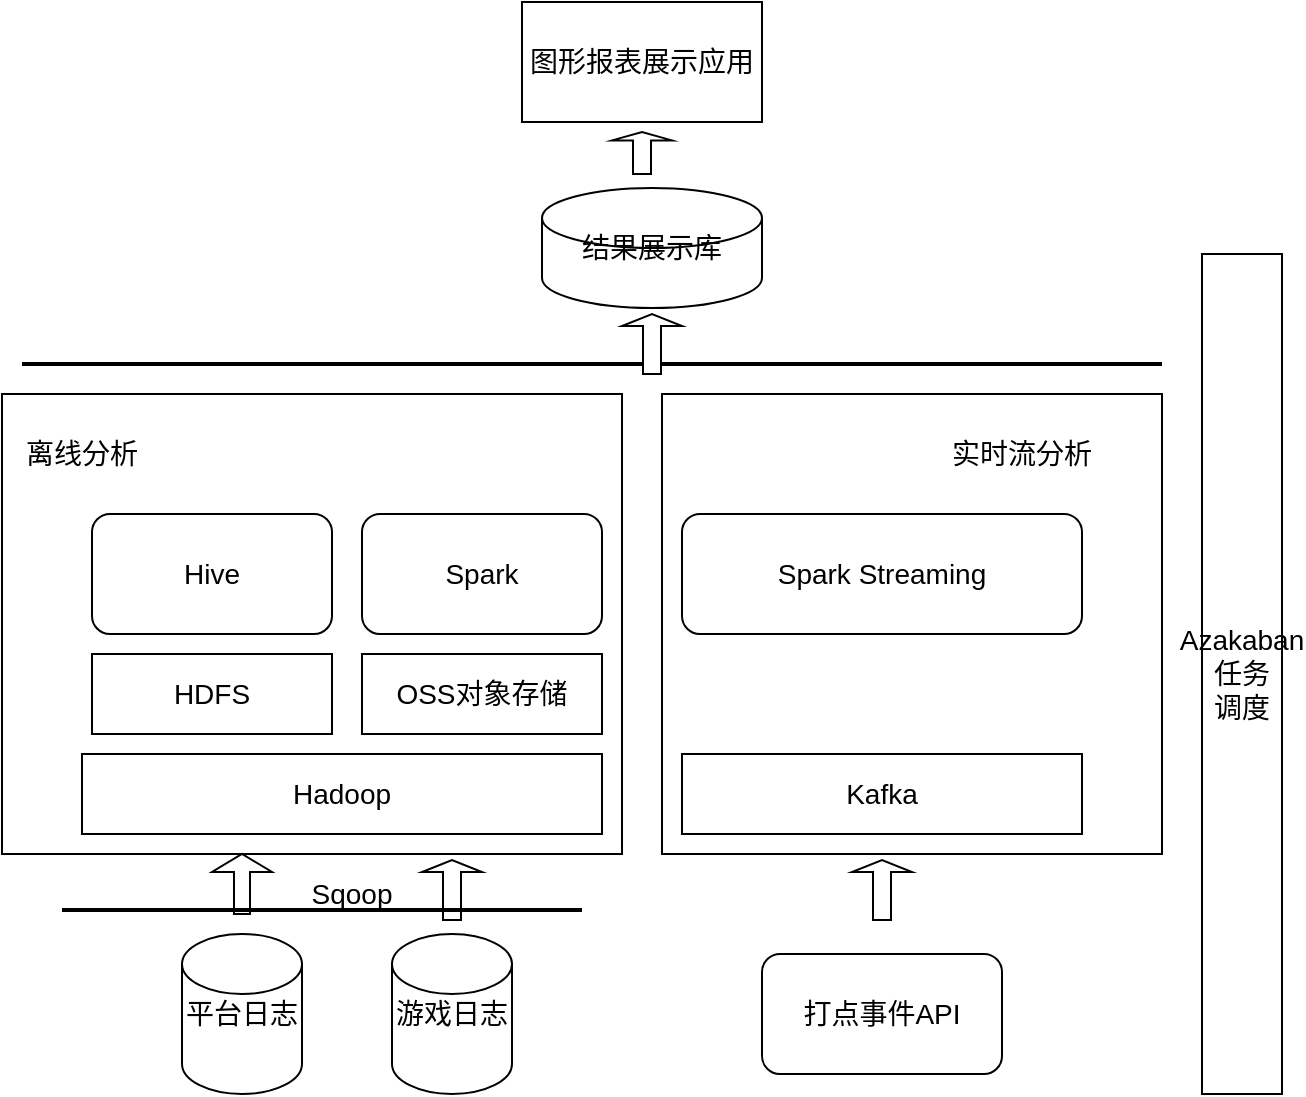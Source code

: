<mxfile version="13.5.5" type="github">
  <diagram id="SUA77PbycbYVvd3b78xJ" name="第 1 页">
    <mxGraphModel dx="1422" dy="802" grid="1" gridSize="10" guides="1" tooltips="1" connect="1" arrows="1" fold="1" page="1" pageScale="1" pageWidth="827" pageHeight="1169" math="0" shadow="0">
      <root>
        <mxCell id="0" />
        <mxCell id="1" parent="0" />
        <mxCell id="_BwWZOYq04hog9lbWKIB-19" value="" style="rounded=0;whiteSpace=wrap;html=1;fontSize=14;" vertex="1" parent="1">
          <mxGeometry x="430" y="250" width="250" height="230" as="geometry" />
        </mxCell>
        <mxCell id="_BwWZOYq04hog9lbWKIB-18" value="" style="rounded=0;whiteSpace=wrap;html=1;fontSize=14;" vertex="1" parent="1">
          <mxGeometry x="100" y="250" width="310" height="230" as="geometry" />
        </mxCell>
        <mxCell id="_BwWZOYq04hog9lbWKIB-1" value="Hadoop" style="rounded=0;whiteSpace=wrap;html=1;fontSize=14;" vertex="1" parent="1">
          <mxGeometry x="140" y="430" width="260" height="40" as="geometry" />
        </mxCell>
        <mxCell id="_BwWZOYq04hog9lbWKIB-2" value="HDFS" style="rounded=0;whiteSpace=wrap;html=1;fontSize=14;" vertex="1" parent="1">
          <mxGeometry x="145" y="380" width="120" height="40" as="geometry" />
        </mxCell>
        <mxCell id="_BwWZOYq04hog9lbWKIB-3" value="Hive" style="rounded=1;whiteSpace=wrap;html=1;fontSize=14;" vertex="1" parent="1">
          <mxGeometry x="145" y="310" width="120" height="60" as="geometry" />
        </mxCell>
        <mxCell id="_BwWZOYq04hog9lbWKIB-4" value="Spark" style="rounded=1;whiteSpace=wrap;html=1;fontSize=14;" vertex="1" parent="1">
          <mxGeometry x="280" y="310" width="120" height="60" as="geometry" />
        </mxCell>
        <mxCell id="_BwWZOYq04hog9lbWKIB-5" value="Kafka" style="rounded=0;whiteSpace=wrap;html=1;fontSize=14;" vertex="1" parent="1">
          <mxGeometry x="440" y="430" width="200" height="40" as="geometry" />
        </mxCell>
        <mxCell id="_BwWZOYq04hog9lbWKIB-8" value="Spark Streaming" style="rounded=1;whiteSpace=wrap;html=1;fontSize=14;" vertex="1" parent="1">
          <mxGeometry x="440" y="310" width="200" height="60" as="geometry" />
        </mxCell>
        <mxCell id="_BwWZOYq04hog9lbWKIB-9" value="平台日志" style="shape=cylinder2;whiteSpace=wrap;html=1;boundedLbl=1;backgroundOutline=1;size=15;fontSize=14;" vertex="1" parent="1">
          <mxGeometry x="190" y="520" width="60" height="80" as="geometry" />
        </mxCell>
        <mxCell id="_BwWZOYq04hog9lbWKIB-10" value="游戏日志" style="shape=cylinder2;whiteSpace=wrap;html=1;boundedLbl=1;backgroundOutline=1;size=15;fontSize=14;" vertex="1" parent="1">
          <mxGeometry x="295" y="520" width="60" height="80" as="geometry" />
        </mxCell>
        <mxCell id="_BwWZOYq04hog9lbWKIB-12" value="" style="shape=singleArrow;direction=north;whiteSpace=wrap;html=1;arrowWidth=0.267;arrowSize=0.3;fontSize=14;" vertex="1" parent="1">
          <mxGeometry x="205" y="480" width="30" height="30" as="geometry" />
        </mxCell>
        <mxCell id="_BwWZOYq04hog9lbWKIB-13" value="" style="shape=singleArrow;direction=north;whiteSpace=wrap;html=1;fontSize=14;" vertex="1" parent="1">
          <mxGeometry x="310" y="483" width="30" height="30" as="geometry" />
        </mxCell>
        <mxCell id="_BwWZOYq04hog9lbWKIB-14" value="Sqoop" style="text;html=1;strokeColor=none;fillColor=none;align=center;verticalAlign=middle;whiteSpace=wrap;rounded=0;fontSize=14;" vertex="1" parent="1">
          <mxGeometry x="255" y="490" width="40" height="20" as="geometry" />
        </mxCell>
        <mxCell id="_BwWZOYq04hog9lbWKIB-16" value="" style="shape=singleArrow;direction=north;whiteSpace=wrap;html=1;fontSize=14;" vertex="1" parent="1">
          <mxGeometry x="525" y="483" width="30" height="30" as="geometry" />
        </mxCell>
        <mxCell id="_BwWZOYq04hog9lbWKIB-17" value="打点事件API" style="rounded=1;whiteSpace=wrap;html=1;fontSize=14;" vertex="1" parent="1">
          <mxGeometry x="480" y="530" width="120" height="60" as="geometry" />
        </mxCell>
        <mxCell id="_BwWZOYq04hog9lbWKIB-20" value="离线分析" style="text;html=1;strokeColor=none;fillColor=none;align=center;verticalAlign=middle;whiteSpace=wrap;rounded=0;fontSize=14;" vertex="1" parent="1">
          <mxGeometry x="100" y="270" width="80" height="20" as="geometry" />
        </mxCell>
        <mxCell id="_BwWZOYq04hog9lbWKIB-22" value="实时流分析" style="text;html=1;strokeColor=none;fillColor=none;align=center;verticalAlign=middle;whiteSpace=wrap;rounded=0;fontSize=14;" vertex="1" parent="1">
          <mxGeometry x="570" y="270" width="80" height="20" as="geometry" />
        </mxCell>
        <mxCell id="_BwWZOYq04hog9lbWKIB-23" value="Azakaban&lt;br style=&quot;font-size: 14px;&quot;&gt;任务&lt;br style=&quot;font-size: 14px;&quot;&gt;调度" style="rounded=0;whiteSpace=wrap;html=1;fontSize=14;" vertex="1" parent="1">
          <mxGeometry x="700" y="180" width="40" height="420" as="geometry" />
        </mxCell>
        <mxCell id="_BwWZOYq04hog9lbWKIB-24" value="OSS对象存储" style="rounded=0;whiteSpace=wrap;html=1;fontSize=14;" vertex="1" parent="1">
          <mxGeometry x="280" y="380" width="120" height="40" as="geometry" />
        </mxCell>
        <mxCell id="_BwWZOYq04hog9lbWKIB-25" value="结果展示库" style="shape=cylinder2;whiteSpace=wrap;html=1;boundedLbl=1;backgroundOutline=1;size=15;fontSize=14;" vertex="1" parent="1">
          <mxGeometry x="370" y="147" width="110" height="60" as="geometry" />
        </mxCell>
        <mxCell id="_BwWZOYq04hog9lbWKIB-26" value="图形报表展示应用" style="rounded=0;whiteSpace=wrap;html=1;fontSize=14;" vertex="1" parent="1">
          <mxGeometry x="360" y="54" width="120" height="60" as="geometry" />
        </mxCell>
        <mxCell id="_BwWZOYq04hog9lbWKIB-30" value="" style="line;strokeWidth=2;html=1;fontSize=14;" vertex="1" parent="1">
          <mxGeometry x="110" y="230" width="570" height="10" as="geometry" />
        </mxCell>
        <mxCell id="_BwWZOYq04hog9lbWKIB-31" value="" style="shape=singleArrow;direction=north;whiteSpace=wrap;html=1;fontSize=14;" vertex="1" parent="1">
          <mxGeometry x="410" y="210" width="30" height="30" as="geometry" />
        </mxCell>
        <mxCell id="_BwWZOYq04hog9lbWKIB-32" value="" style="line;strokeWidth=2;html=1;fontSize=14;" vertex="1" parent="1">
          <mxGeometry x="130" y="503" width="260" height="10" as="geometry" />
        </mxCell>
        <mxCell id="_BwWZOYq04hog9lbWKIB-33" value="" style="shape=singleArrow;direction=north;whiteSpace=wrap;html=1;fontSize=14;" vertex="1" parent="1">
          <mxGeometry x="405" y="119" width="30" height="21" as="geometry" />
        </mxCell>
      </root>
    </mxGraphModel>
  </diagram>
</mxfile>
